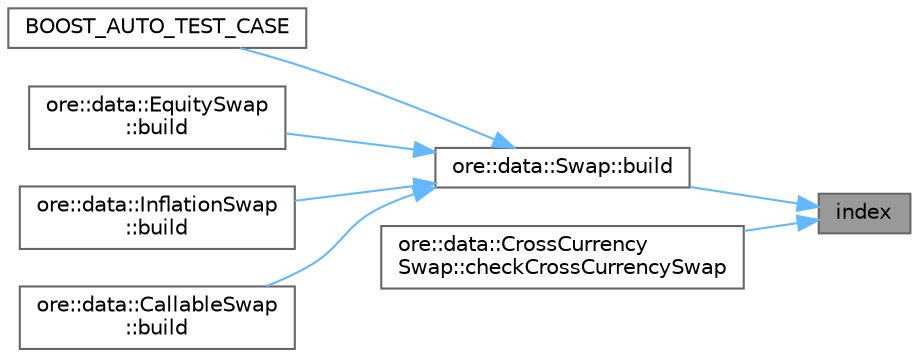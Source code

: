 digraph "index"
{
 // INTERACTIVE_SVG=YES
 // LATEX_PDF_SIZE
  bgcolor="transparent";
  edge [fontname=Helvetica,fontsize=10,labelfontname=Helvetica,labelfontsize=10];
  node [fontname=Helvetica,fontsize=10,shape=box,height=0.2,width=0.4];
  rankdir="RL";
  Node1 [label="index",height=0.2,width=0.4,color="gray40", fillcolor="grey60", style="filled", fontcolor="black",tooltip=" "];
  Node1 -> Node2 [dir="back",color="steelblue1",style="solid"];
  Node2 [label="ore::data::Swap::build",height=0.2,width=0.4,color="grey40", fillcolor="white", style="filled",URL="$classore_1_1data_1_1_swap.html#af7b69d5b18d278257927e32b10a23ee6",tooltip="Build QuantLib/QuantExt instrument, link pricing engine."];
  Node2 -> Node3 [dir="back",color="steelblue1",style="solid"];
  Node3 [label="BOOST_AUTO_TEST_CASE",height=0.2,width=0.4,color="grey40", fillcolor="white", style="filled",URL="$test_2todaysmarket_8cpp.html#aeb43366ac05a65218ef11c74fa7a5650",tooltip=" "];
  Node2 -> Node4 [dir="back",color="steelblue1",style="solid"];
  Node4 [label="ore::data::EquitySwap\l::build",height=0.2,width=0.4,color="grey40", fillcolor="white", style="filled",URL="$classore_1_1data_1_1_equity_swap.html#af7b69d5b18d278257927e32b10a23ee6",tooltip="Trade interface."];
  Node2 -> Node5 [dir="back",color="steelblue1",style="solid"];
  Node5 [label="ore::data::InflationSwap\l::build",height=0.2,width=0.4,color="grey40", fillcolor="white", style="filled",URL="$classore_1_1data_1_1_inflation_swap.html#af7b69d5b18d278257927e32b10a23ee6",tooltip="Trade interface."];
  Node2 -> Node6 [dir="back",color="steelblue1",style="solid"];
  Node6 [label="ore::data::CallableSwap\l::build",height=0.2,width=0.4,color="grey40", fillcolor="white", style="filled",URL="$classore_1_1data_1_1_callable_swap.html#ab1db499ff5e65c59fd2009d62276fdaf",tooltip="Build QuantLib/QuantExt instrument, link pricing engine."];
  Node1 -> Node7 [dir="back",color="steelblue1",style="solid"];
  Node7 [label="ore::data::CrossCurrency\lSwap::checkCrossCurrencySwap",height=0.2,width=0.4,color="grey40", fillcolor="white", style="filled",URL="$classore_1_1data_1_1_cross_currency_swap.html#aa5f4813629f104211f48d14b697a7b11",tooltip=" "];
}

